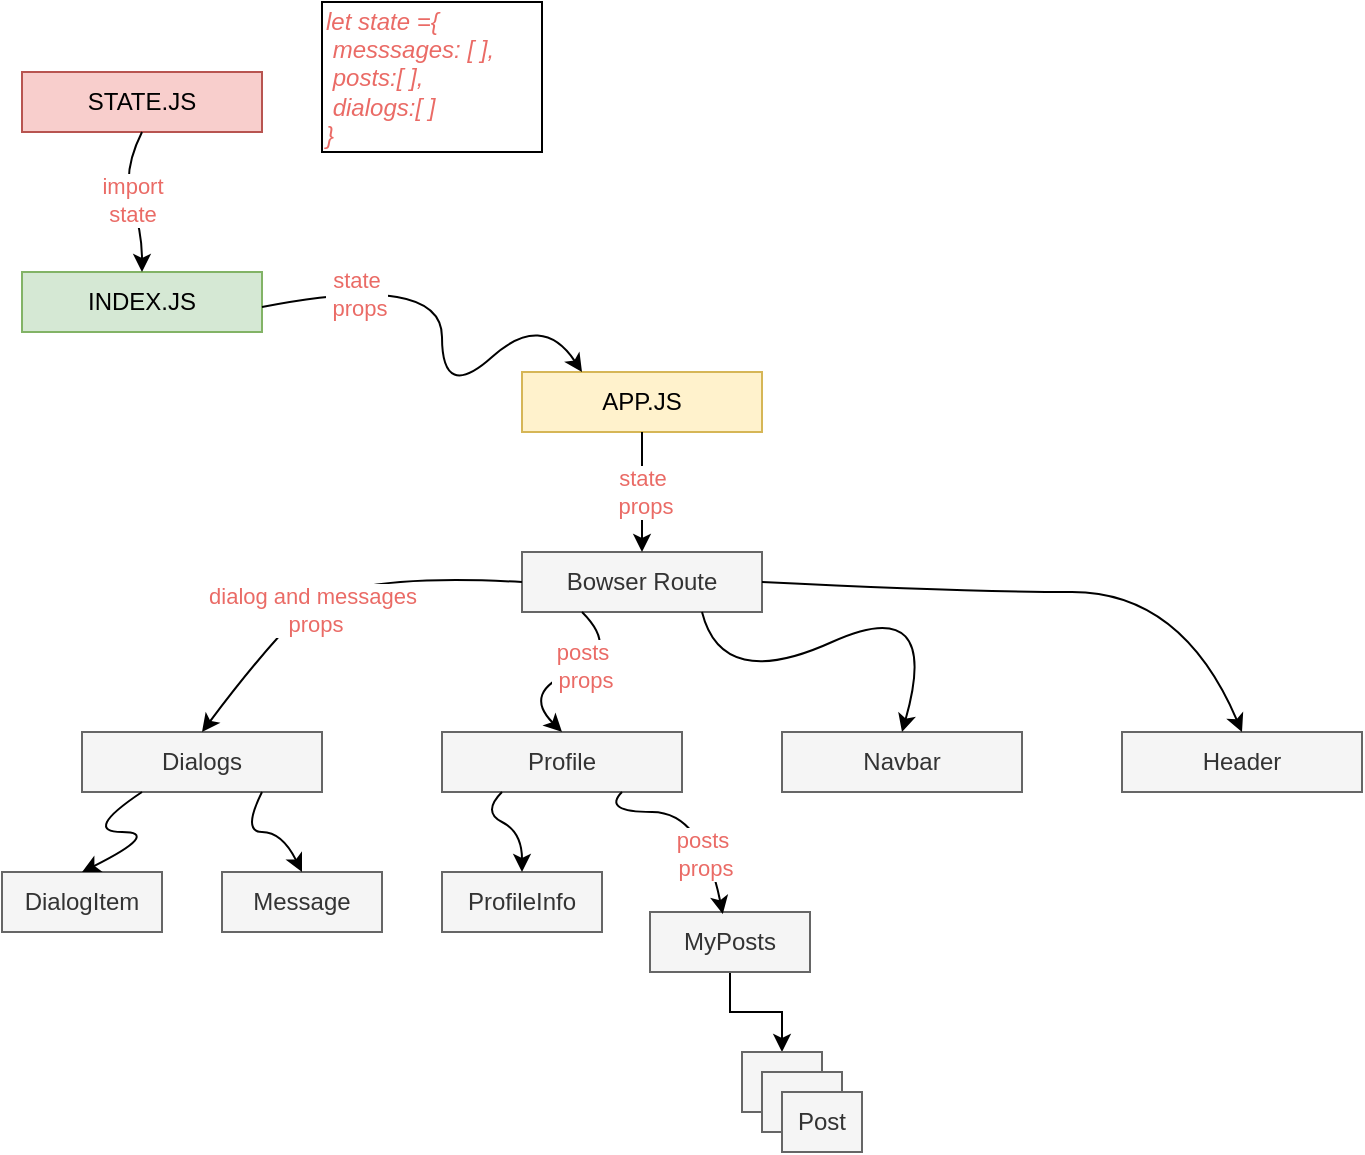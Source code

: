 <mxfile version="15.5.8" type="github">
  <diagram id="E2HZrmsAfSdaLhsCIKjW" name="Page-1">
    <mxGraphModel dx="981" dy="1695" grid="1" gridSize="10" guides="1" tooltips="1" connect="1" arrows="1" fold="1" page="1" pageScale="1" pageWidth="827" pageHeight="1169" math="0" shadow="0">
      <root>
        <mxCell id="0" />
        <mxCell id="1" parent="0" />
        <mxCell id="WTu1OaqK86IKM70TYGEk-1" value="INDEX.JS" style="rounded=0;whiteSpace=wrap;html=1;fillColor=#d5e8d4;strokeColor=#82b366;" parent="1" vertex="1">
          <mxGeometry x="60" y="40" width="120" height="30" as="geometry" />
        </mxCell>
        <mxCell id="WTu1OaqK86IKM70TYGEk-2" value="APP.JS" style="rounded=0;whiteSpace=wrap;html=1;fillColor=#fff2cc;strokeColor=#d6b656;" parent="1" vertex="1">
          <mxGeometry x="310" y="90" width="120" height="30" as="geometry" />
        </mxCell>
        <mxCell id="WTu1OaqK86IKM70TYGEk-3" value="" style="curved=1;endArrow=classic;html=1;rounded=0;exitX=1;exitY=0.25;exitDx=0;exitDy=0;" parent="1" edge="1">
          <mxGeometry width="50" height="50" relative="1" as="geometry">
            <mxPoint x="180" y="57.5" as="sourcePoint" />
            <mxPoint x="340" y="90" as="targetPoint" />
            <Array as="points">
              <mxPoint x="270" y="40" />
              <mxPoint x="270" y="105" />
              <mxPoint x="320" y="60" />
            </Array>
          </mxGeometry>
        </mxCell>
        <mxCell id="O8n1CMyLwXriU2ijUwq6-3" value="&lt;font color=&quot;#ea6b66&quot;&gt;state&lt;br&gt;&amp;nbsp;props&lt;/font&gt;" style="edgeLabel;html=1;align=center;verticalAlign=middle;resizable=0;points=[];" vertex="1" connectable="0" parent="WTu1OaqK86IKM70TYGEk-3">
          <mxGeometry x="-0.477" y="8" relative="1" as="geometry">
            <mxPoint x="-18" y="14" as="offset" />
          </mxGeometry>
        </mxCell>
        <mxCell id="WTu1OaqK86IKM70TYGEk-4" value="Bowser Route" style="rounded=0;whiteSpace=wrap;html=1;fillColor=#f5f5f5;strokeColor=#666666;fontColor=#333333;" parent="1" vertex="1">
          <mxGeometry x="310" y="180" width="120" height="30" as="geometry" />
        </mxCell>
        <mxCell id="WTu1OaqK86IKM70TYGEk-5" value="Dialogs" style="rounded=0;whiteSpace=wrap;html=1;fillColor=#f5f5f5;strokeColor=#666666;fontColor=#333333;" parent="1" vertex="1">
          <mxGeometry x="90" y="270" width="120" height="30" as="geometry" />
        </mxCell>
        <mxCell id="WTu1OaqK86IKM70TYGEk-6" value="Header" style="rounded=0;whiteSpace=wrap;html=1;fillColor=#f5f5f5;strokeColor=#666666;fontColor=#333333;" parent="1" vertex="1">
          <mxGeometry x="610" y="270" width="120" height="30" as="geometry" />
        </mxCell>
        <mxCell id="WTu1OaqK86IKM70TYGEk-7" value="Navbar" style="rounded=0;whiteSpace=wrap;html=1;fillColor=#f5f5f5;strokeColor=#666666;fontColor=#333333;" parent="1" vertex="1">
          <mxGeometry x="440" y="270" width="120" height="30" as="geometry" />
        </mxCell>
        <mxCell id="WTu1OaqK86IKM70TYGEk-8" value="Profile" style="rounded=0;whiteSpace=wrap;html=1;fillColor=#f5f5f5;strokeColor=#666666;fontColor=#333333;" parent="1" vertex="1">
          <mxGeometry x="270" y="270" width="120" height="30" as="geometry" />
        </mxCell>
        <mxCell id="WTu1OaqK86IKM70TYGEk-9" value="" style="endArrow=classic;html=1;rounded=0;exitX=0.5;exitY=1;exitDx=0;exitDy=0;entryX=0.5;entryY=0;entryDx=0;entryDy=0;" parent="1" source="WTu1OaqK86IKM70TYGEk-2" target="WTu1OaqK86IKM70TYGEk-4" edge="1">
          <mxGeometry width="50" height="50" relative="1" as="geometry">
            <mxPoint x="610" y="420" as="sourcePoint" />
            <mxPoint x="660" y="370" as="targetPoint" />
          </mxGeometry>
        </mxCell>
        <mxCell id="WTu1OaqK86IKM70TYGEk-11" value="" style="curved=1;endArrow=classic;html=1;rounded=0;exitX=0;exitY=0.5;exitDx=0;exitDy=0;entryX=0.5;entryY=0;entryDx=0;entryDy=0;" parent="1" source="WTu1OaqK86IKM70TYGEk-4" target="WTu1OaqK86IKM70TYGEk-5" edge="1">
          <mxGeometry width="50" height="50" relative="1" as="geometry">
            <mxPoint x="610" y="420" as="sourcePoint" />
            <mxPoint x="660" y="370" as="targetPoint" />
            <Array as="points">
              <mxPoint x="220" y="190" />
              <mxPoint x="180" y="230" />
            </Array>
          </mxGeometry>
        </mxCell>
        <mxCell id="O8n1CMyLwXriU2ijUwq6-5" value="dialog and messages&lt;br&gt;&amp;nbsp;props" style="edgeLabel;html=1;align=center;verticalAlign=middle;resizable=0;points=[];fontColor=#EA6B66;" vertex="1" connectable="0" parent="WTu1OaqK86IKM70TYGEk-11">
          <mxGeometry x="0.158" y="2" relative="1" as="geometry">
            <mxPoint as="offset" />
          </mxGeometry>
        </mxCell>
        <mxCell id="WTu1OaqK86IKM70TYGEk-12" value="" style="curved=1;endArrow=classic;html=1;rounded=0;exitX=0.25;exitY=1;exitDx=0;exitDy=0;entryX=0.5;entryY=0;entryDx=0;entryDy=0;" parent="1" source="WTu1OaqK86IKM70TYGEk-4" target="WTu1OaqK86IKM70TYGEk-8" edge="1">
          <mxGeometry width="50" height="50" relative="1" as="geometry">
            <mxPoint x="320" y="205" as="sourcePoint" />
            <mxPoint x="160" y="280" as="targetPoint" />
            <Array as="points">
              <mxPoint x="360" y="230" />
              <mxPoint x="310" y="250" />
            </Array>
          </mxGeometry>
        </mxCell>
        <mxCell id="O8n1CMyLwXriU2ijUwq6-6" value="posts&lt;br&gt;&amp;nbsp;props" style="edgeLabel;html=1;align=center;verticalAlign=middle;resizable=0;points=[];fontColor=#EA6B66;" vertex="1" connectable="0" parent="WTu1OaqK86IKM70TYGEk-12">
          <mxGeometry x="-0.102" y="-1" relative="1" as="geometry">
            <mxPoint as="offset" />
          </mxGeometry>
        </mxCell>
        <mxCell id="WTu1OaqK86IKM70TYGEk-13" value="" style="curved=1;endArrow=classic;html=1;rounded=0;entryX=0.5;entryY=0;entryDx=0;entryDy=0;exitX=0.75;exitY=1;exitDx=0;exitDy=0;" parent="1" source="WTu1OaqK86IKM70TYGEk-4" target="WTu1OaqK86IKM70TYGEk-7" edge="1">
          <mxGeometry width="50" height="50" relative="1" as="geometry">
            <mxPoint x="430" y="220" as="sourcePoint" />
            <mxPoint x="340" y="280" as="targetPoint" />
            <Array as="points">
              <mxPoint x="410" y="250" />
              <mxPoint x="520" y="200" />
            </Array>
          </mxGeometry>
        </mxCell>
        <mxCell id="WTu1OaqK86IKM70TYGEk-14" value="" style="curved=1;endArrow=classic;html=1;rounded=0;entryX=0.5;entryY=0;entryDx=0;entryDy=0;" parent="1" target="WTu1OaqK86IKM70TYGEk-6" edge="1">
          <mxGeometry width="50" height="50" relative="1" as="geometry">
            <mxPoint x="430" y="195" as="sourcePoint" />
            <mxPoint x="510" y="280" as="targetPoint" />
            <Array as="points">
              <mxPoint x="530" y="200" />
              <mxPoint x="640" y="200" />
            </Array>
          </mxGeometry>
        </mxCell>
        <mxCell id="WTu1OaqK86IKM70TYGEk-16" value="Message" style="rounded=0;whiteSpace=wrap;html=1;fillColor=#f5f5f5;strokeColor=#666666;fontColor=#333333;" parent="1" vertex="1">
          <mxGeometry x="160" y="340" width="80" height="30" as="geometry" />
        </mxCell>
        <mxCell id="WTu1OaqK86IKM70TYGEk-17" value="DialogItem" style="rounded=0;whiteSpace=wrap;html=1;fillColor=#f5f5f5;strokeColor=#666666;fontColor=#333333;" parent="1" vertex="1">
          <mxGeometry x="50" y="340" width="80" height="30" as="geometry" />
        </mxCell>
        <mxCell id="WTu1OaqK86IKM70TYGEk-18" value="ProfileInfo" style="rounded=0;whiteSpace=wrap;html=1;fillColor=#f5f5f5;strokeColor=#666666;fontColor=#333333;" parent="1" vertex="1">
          <mxGeometry x="270" y="340" width="80" height="30" as="geometry" />
        </mxCell>
        <mxCell id="WTu1OaqK86IKM70TYGEk-25" value="" style="edgeStyle=orthogonalEdgeStyle;rounded=0;orthogonalLoop=1;jettySize=auto;html=1;entryX=0.5;entryY=0;entryDx=0;entryDy=0;" parent="1" source="WTu1OaqK86IKM70TYGEk-19" target="WTu1OaqK86IKM70TYGEk-20" edge="1">
          <mxGeometry relative="1" as="geometry" />
        </mxCell>
        <mxCell id="WTu1OaqK86IKM70TYGEk-19" value="MyPosts" style="rounded=0;whiteSpace=wrap;html=1;fillColor=#f5f5f5;strokeColor=#666666;fontColor=#333333;" parent="1" vertex="1">
          <mxGeometry x="374" y="360" width="80" height="30" as="geometry" />
        </mxCell>
        <mxCell id="WTu1OaqK86IKM70TYGEk-20" value="" style="rounded=0;whiteSpace=wrap;html=1;fillColor=#f5f5f5;strokeColor=#666666;fontColor=#333333;" parent="1" vertex="1">
          <mxGeometry x="420" y="430" width="40" height="30" as="geometry" />
        </mxCell>
        <mxCell id="WTu1OaqK86IKM70TYGEk-21" value="" style="rounded=0;whiteSpace=wrap;html=1;fillColor=#f5f5f5;strokeColor=#666666;fontColor=#333333;" parent="1" vertex="1">
          <mxGeometry x="430" y="440" width="40" height="30" as="geometry" />
        </mxCell>
        <mxCell id="WTu1OaqK86IKM70TYGEk-22" value="Post" style="rounded=0;whiteSpace=wrap;html=1;fillColor=#f5f5f5;strokeColor=#666666;fontColor=#333333;" parent="1" vertex="1">
          <mxGeometry x="440" y="450" width="40" height="30" as="geometry" />
        </mxCell>
        <mxCell id="WTu1OaqK86IKM70TYGEk-23" value="" style="curved=1;endArrow=classic;html=1;rounded=0;exitX=0.25;exitY=1;exitDx=0;exitDy=0;entryX=0.5;entryY=0;entryDx=0;entryDy=0;" parent="1" source="WTu1OaqK86IKM70TYGEk-5" target="WTu1OaqK86IKM70TYGEk-17" edge="1">
          <mxGeometry width="50" height="50" relative="1" as="geometry">
            <mxPoint x="320" y="205" as="sourcePoint" />
            <mxPoint x="160" y="280" as="targetPoint" />
            <Array as="points">
              <mxPoint x="90" y="320" />
              <mxPoint x="130" y="320" />
            </Array>
          </mxGeometry>
        </mxCell>
        <mxCell id="WTu1OaqK86IKM70TYGEk-24" value="" style="curved=1;endArrow=classic;html=1;rounded=0;exitX=0.75;exitY=1;exitDx=0;exitDy=0;entryX=0.5;entryY=0;entryDx=0;entryDy=0;" parent="1" source="WTu1OaqK86IKM70TYGEk-5" target="WTu1OaqK86IKM70TYGEk-16" edge="1">
          <mxGeometry width="50" height="50" relative="1" as="geometry">
            <mxPoint x="130" y="310" as="sourcePoint" />
            <mxPoint x="100" y="350" as="targetPoint" />
            <Array as="points">
              <mxPoint x="170" y="320" />
              <mxPoint x="190" y="320" />
            </Array>
          </mxGeometry>
        </mxCell>
        <mxCell id="WTu1OaqK86IKM70TYGEk-26" value="" style="curved=1;endArrow=classic;html=1;rounded=0;exitX=0.25;exitY=1;exitDx=0;exitDy=0;entryX=0.5;entryY=0;entryDx=0;entryDy=0;" parent="1" source="WTu1OaqK86IKM70TYGEk-8" target="WTu1OaqK86IKM70TYGEk-18" edge="1">
          <mxGeometry width="50" height="50" relative="1" as="geometry">
            <mxPoint x="350" y="220" as="sourcePoint" />
            <mxPoint x="340" y="280" as="targetPoint" />
            <Array as="points">
              <mxPoint x="290" y="310" />
              <mxPoint x="310" y="320" />
            </Array>
          </mxGeometry>
        </mxCell>
        <mxCell id="WTu1OaqK86IKM70TYGEk-27" value="" style="curved=1;endArrow=classic;html=1;rounded=0;exitX=0.75;exitY=1;exitDx=0;exitDy=0;entryX=0.455;entryY=0.033;entryDx=0;entryDy=0;entryPerimeter=0;" parent="1" source="WTu1OaqK86IKM70TYGEk-8" target="WTu1OaqK86IKM70TYGEk-19" edge="1">
          <mxGeometry width="50" height="50" relative="1" as="geometry">
            <mxPoint x="310" y="310" as="sourcePoint" />
            <mxPoint x="320" y="350" as="targetPoint" />
            <Array as="points">
              <mxPoint x="350" y="310" />
              <mxPoint x="400" y="310" />
            </Array>
          </mxGeometry>
        </mxCell>
        <mxCell id="O8n1CMyLwXriU2ijUwq6-7" value="posts&lt;br&gt;&amp;nbsp;props" style="edgeLabel;html=1;align=center;verticalAlign=middle;resizable=0;points=[];fontColor=#EA6B66;" vertex="1" connectable="0" parent="WTu1OaqK86IKM70TYGEk-27">
          <mxGeometry x="0.176" y="-5" relative="1" as="geometry">
            <mxPoint x="4" y="15" as="offset" />
          </mxGeometry>
        </mxCell>
        <mxCell id="O8n1CMyLwXriU2ijUwq6-1" value="STATE.JS" style="rounded=0;whiteSpace=wrap;html=1;fillColor=#f8cecc;strokeColor=#b85450;" vertex="1" parent="1">
          <mxGeometry x="60" y="-60" width="120" height="30" as="geometry" />
        </mxCell>
        <mxCell id="O8n1CMyLwXriU2ijUwq6-2" value="&lt;font color=&quot;#ea6b66&quot;&gt;import&lt;br&gt;state&lt;/font&gt;" style="curved=1;endArrow=classic;html=1;rounded=0;exitX=0.5;exitY=1;exitDx=0;exitDy=0;entryX=0.5;entryY=0;entryDx=0;entryDy=0;" edge="1" parent="1" source="O8n1CMyLwXriU2ijUwq6-1" target="WTu1OaqK86IKM70TYGEk-1">
          <mxGeometry width="50" height="50" relative="1" as="geometry">
            <mxPoint x="140" y="130" as="sourcePoint" />
            <mxPoint x="190" y="80" as="targetPoint" />
            <Array as="points">
              <mxPoint x="110" y="-10" />
              <mxPoint x="120" y="20" />
            </Array>
          </mxGeometry>
        </mxCell>
        <mxCell id="O8n1CMyLwXriU2ijUwq6-4" value="&lt;i&gt;&lt;font color=&quot;#ea6b66&quot;&gt;let state ={&lt;br&gt;&lt;span style=&quot;white-space: pre&quot;&gt;	&lt;/span&gt;messsages: [ ],&lt;br&gt;&lt;span style=&quot;white-space: pre&quot;&gt;	&lt;/span&gt;posts:[ ],&lt;br&gt;&lt;span style=&quot;white-space: pre&quot;&gt;	&lt;/span&gt;dialogs:[ ]&lt;br&gt;}&lt;/font&gt;&lt;/i&gt;" style="rounded=0;whiteSpace=wrap;html=1;align=left;" vertex="1" parent="1">
          <mxGeometry x="210" y="-95" width="110" height="75" as="geometry" />
        </mxCell>
        <mxCell id="O8n1CMyLwXriU2ijUwq6-8" value="&lt;font color=&quot;#ea6b66&quot;&gt;state&lt;br&gt;&amp;nbsp;props&lt;/font&gt;" style="edgeLabel;html=1;align=center;verticalAlign=middle;resizable=0;points=[];" vertex="1" connectable="0" parent="1">
          <mxGeometry x="370.005" y="150.0" as="geometry" />
        </mxCell>
      </root>
    </mxGraphModel>
  </diagram>
</mxfile>

